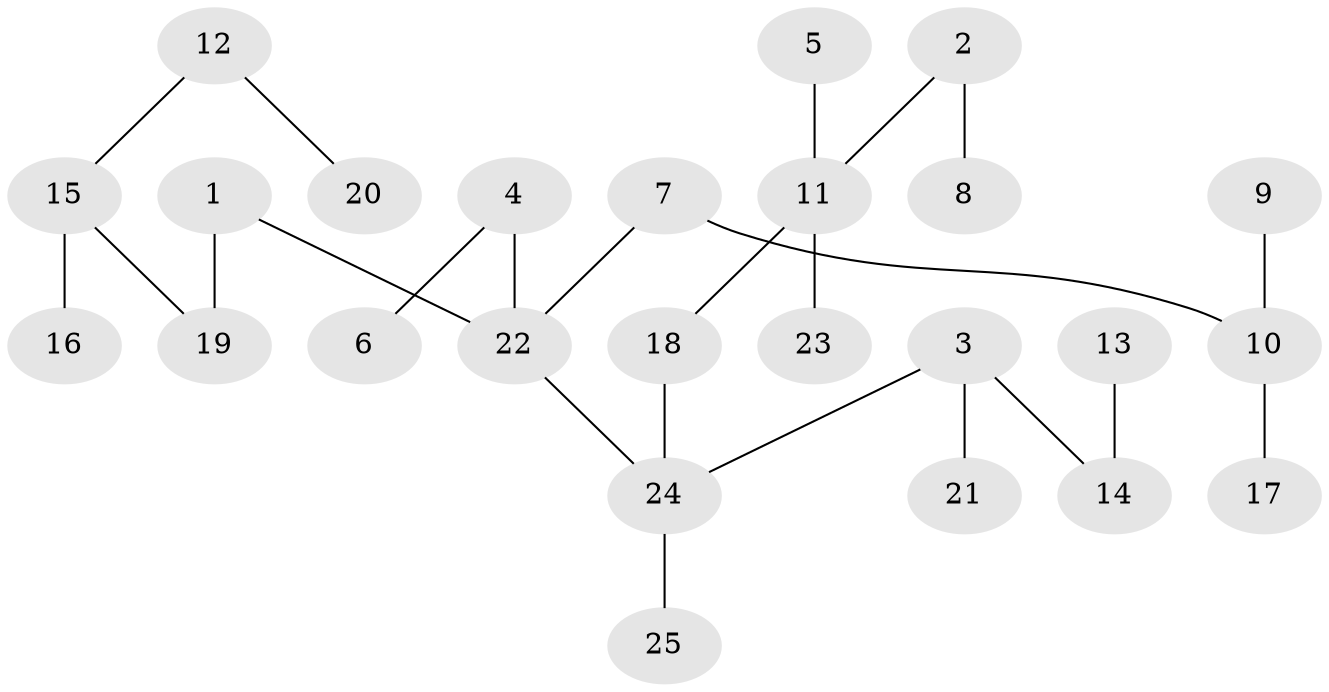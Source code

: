 // original degree distribution, {6: 0.04838709677419355, 3: 0.0967741935483871, 2: 0.27419354838709675, 4: 0.06451612903225806, 5: 0.016129032258064516, 1: 0.5}
// Generated by graph-tools (version 1.1) at 2025/37/03/04/25 23:37:21]
// undirected, 25 vertices, 24 edges
graph export_dot {
  node [color=gray90,style=filled];
  1;
  2;
  3;
  4;
  5;
  6;
  7;
  8;
  9;
  10;
  11;
  12;
  13;
  14;
  15;
  16;
  17;
  18;
  19;
  20;
  21;
  22;
  23;
  24;
  25;
  1 -- 19 [weight=1.0];
  1 -- 22 [weight=1.0];
  2 -- 8 [weight=1.0];
  2 -- 11 [weight=1.0];
  3 -- 14 [weight=1.0];
  3 -- 21 [weight=1.0];
  3 -- 24 [weight=1.0];
  4 -- 6 [weight=1.0];
  4 -- 22 [weight=1.0];
  5 -- 11 [weight=1.0];
  7 -- 10 [weight=1.0];
  7 -- 22 [weight=1.0];
  9 -- 10 [weight=1.0];
  10 -- 17 [weight=1.0];
  11 -- 18 [weight=1.0];
  11 -- 23 [weight=1.0];
  12 -- 15 [weight=1.0];
  12 -- 20 [weight=1.0];
  13 -- 14 [weight=1.0];
  15 -- 16 [weight=1.0];
  15 -- 19 [weight=1.0];
  18 -- 24 [weight=1.0];
  22 -- 24 [weight=1.0];
  24 -- 25 [weight=1.0];
}
